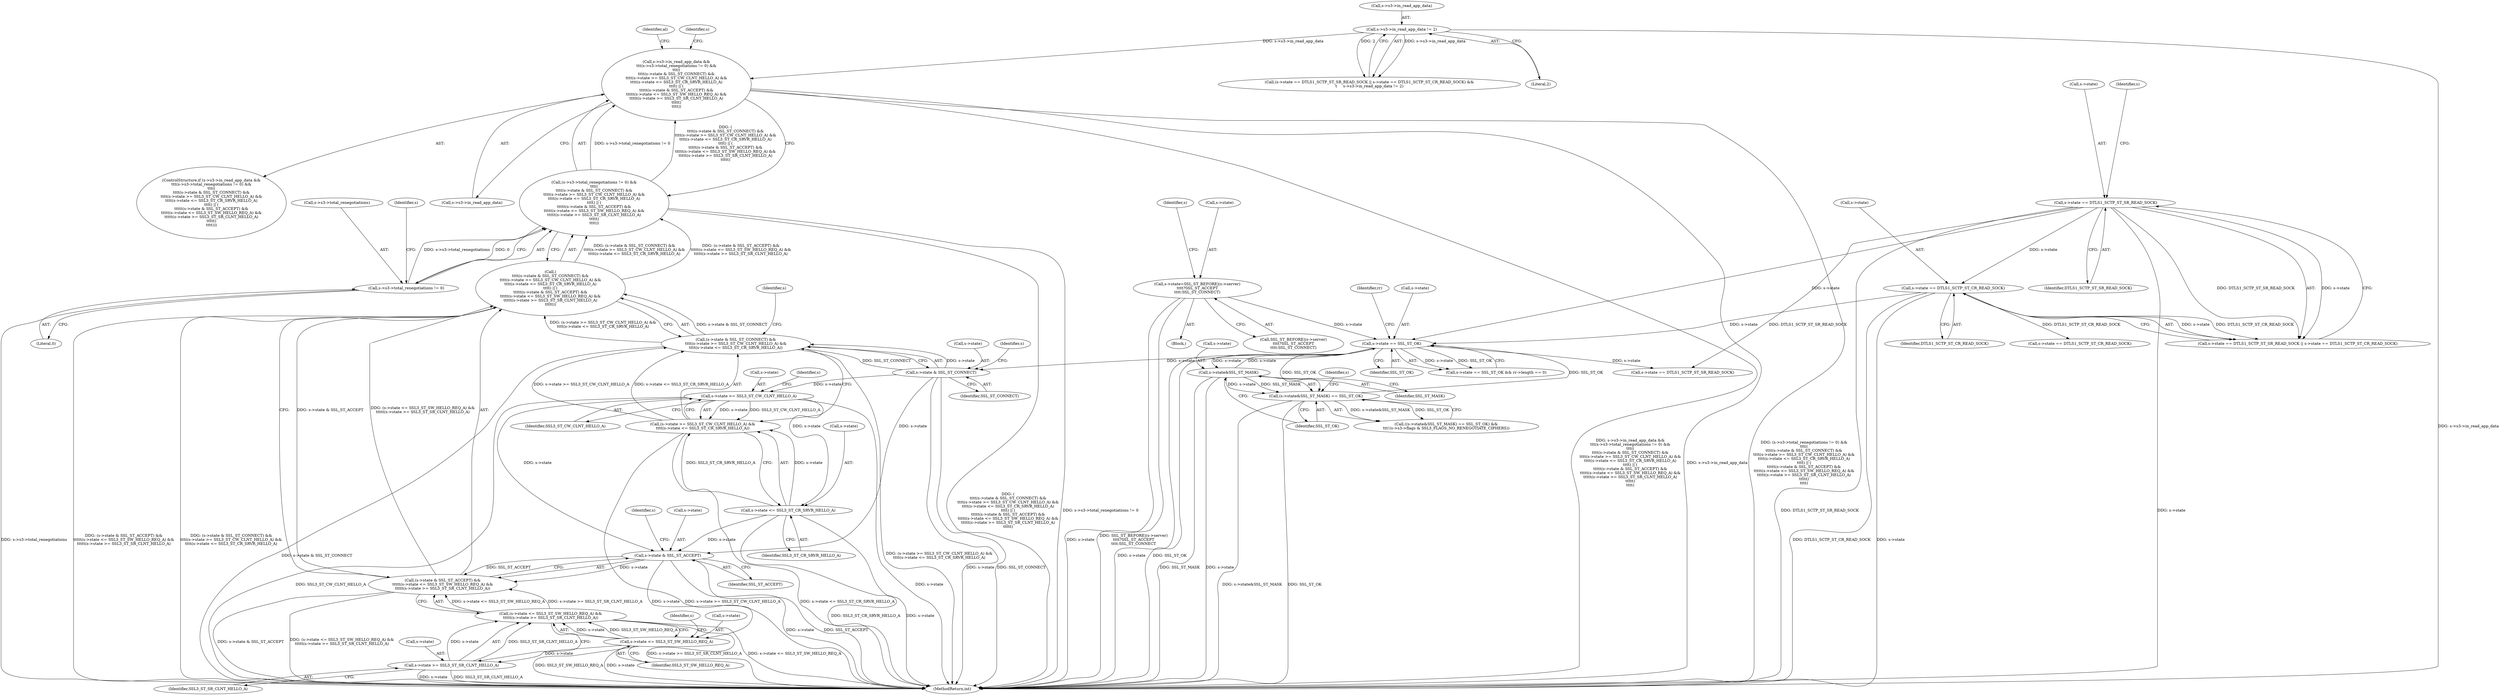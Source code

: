 digraph "0_openssl_103b171d8fc282ef435f8de9afbf7782e312961f_3@API" {
"1001629" [label="(Call,s->s3->in_read_app_data &&\n\t\t\t(s->s3->total_renegotiations != 0) &&\n\t\t\t((\n\t\t\t\t(s->state & SSL_ST_CONNECT) &&\n\t\t\t\t(s->state >= SSL3_ST_CW_CLNT_HELLO_A) &&\n\t\t\t\t(s->state <= SSL3_ST_CR_SRVR_HELLO_A)\n\t\t\t\t) || (\n\t\t\t\t\t(s->state & SSL_ST_ACCEPT) &&\n\t\t\t\t\t(s->state <= SSL3_ST_SW_HELLO_REQ_A) &&\n\t\t\t\t\t(s->state >= SSL3_ST_SR_CLNT_HELLO_A)\n\t\t\t\t\t)\n\t\t\t\t))"];
"1000249" [label="(Call,s->s3->in_read_app_data != 2)"];
"1001635" [label="(Call,(s->s3->total_renegotiations != 0) &&\n\t\t\t((\n\t\t\t\t(s->state & SSL_ST_CONNECT) &&\n\t\t\t\t(s->state >= SSL3_ST_CW_CLNT_HELLO_A) &&\n\t\t\t\t(s->state <= SSL3_ST_CR_SRVR_HELLO_A)\n\t\t\t\t) || (\n\t\t\t\t\t(s->state & SSL_ST_ACCEPT) &&\n\t\t\t\t\t(s->state <= SSL3_ST_SW_HELLO_REQ_A) &&\n\t\t\t\t\t(s->state >= SSL3_ST_SR_CLNT_HELLO_A)\n\t\t\t\t\t)\n\t\t\t\t))"];
"1001636" [label="(Call,s->s3->total_renegotiations != 0)"];
"1001643" [label="(Call,(\n\t\t\t\t(s->state & SSL_ST_CONNECT) &&\n\t\t\t\t(s->state >= SSL3_ST_CW_CLNT_HELLO_A) &&\n\t\t\t\t(s->state <= SSL3_ST_CR_SRVR_HELLO_A)\n\t\t\t\t) || (\n\t\t\t\t\t(s->state & SSL_ST_ACCEPT) &&\n\t\t\t\t\t(s->state <= SSL3_ST_SW_HELLO_REQ_A) &&\n\t\t\t\t\t(s->state >= SSL3_ST_SR_CLNT_HELLO_A)\n\t\t\t\t\t))"];
"1001644" [label="(Call,(s->state & SSL_ST_CONNECT) &&\n\t\t\t\t(s->state >= SSL3_ST_CW_CLNT_HELLO_A) &&\n\t\t\t\t(s->state <= SSL3_ST_CR_SRVR_HELLO_A))"];
"1001645" [label="(Call,s->state & SSL_ST_CONNECT)"];
"1000294" [label="(Call,s->state == SSL_ST_OK)"];
"1001496" [label="(Call,s->state&SSL_ST_MASK)"];
"1001511" [label="(Call,s->state=SSL_ST_BEFORE|(s->server)\n\t\t\t\t?SSL_ST_ACCEPT\n\t\t\t\t:SSL_ST_CONNECT)"];
"1000239" [label="(Call,s->state == DTLS1_SCTP_ST_SR_READ_SOCK)"];
"1000244" [label="(Call,s->state == DTLS1_SCTP_ST_CR_READ_SOCK)"];
"1001495" [label="(Call,(s->state&SSL_ST_MASK) == SSL_ST_OK)"];
"1001650" [label="(Call,(s->state >= SSL3_ST_CW_CLNT_HELLO_A) &&\n\t\t\t\t(s->state <= SSL3_ST_CR_SRVR_HELLO_A))"];
"1001651" [label="(Call,s->state >= SSL3_ST_CW_CLNT_HELLO_A)"];
"1001656" [label="(Call,s->state <= SSL3_ST_CR_SRVR_HELLO_A)"];
"1001661" [label="(Call,(s->state & SSL_ST_ACCEPT) &&\n\t\t\t\t\t(s->state <= SSL3_ST_SW_HELLO_REQ_A) &&\n\t\t\t\t\t(s->state >= SSL3_ST_SR_CLNT_HELLO_A))"];
"1001662" [label="(Call,s->state & SSL_ST_ACCEPT)"];
"1001667" [label="(Call,(s->state <= SSL3_ST_SW_HELLO_REQ_A) &&\n\t\t\t\t\t(s->state >= SSL3_ST_SR_CLNT_HELLO_A))"];
"1001668" [label="(Call,s->state <= SSL3_ST_SW_HELLO_REQ_A)"];
"1001673" [label="(Call,s->state >= SSL3_ST_SR_CLNT_HELLO_A)"];
"1000255" [label="(Literal,2)"];
"1000294" [label="(Call,s->state == SSL_ST_OK)"];
"1001646" [label="(Call,s->state)"];
"1001682" [label="(Identifier,s)"];
"1001629" [label="(Call,s->s3->in_read_app_data &&\n\t\t\t(s->s3->total_renegotiations != 0) &&\n\t\t\t((\n\t\t\t\t(s->state & SSL_ST_CONNECT) &&\n\t\t\t\t(s->state >= SSL3_ST_CW_CLNT_HELLO_A) &&\n\t\t\t\t(s->state <= SSL3_ST_CR_SRVR_HELLO_A)\n\t\t\t\t) || (\n\t\t\t\t\t(s->state & SSL_ST_ACCEPT) &&\n\t\t\t\t\t(s->state <= SSL3_ST_SW_HELLO_REQ_A) &&\n\t\t\t\t\t(s->state >= SSL3_ST_SR_CLNT_HELLO_A)\n\t\t\t\t\t)\n\t\t\t\t))"];
"1001692" [label="(Identifier,al)"];
"1001643" [label="(Call,(\n\t\t\t\t(s->state & SSL_ST_CONNECT) &&\n\t\t\t\t(s->state >= SSL3_ST_CW_CLNT_HELLO_A) &&\n\t\t\t\t(s->state <= SSL3_ST_CR_SRVR_HELLO_A)\n\t\t\t\t) || (\n\t\t\t\t\t(s->state & SSL_ST_ACCEPT) &&\n\t\t\t\t\t(s->state <= SSL3_ST_SW_HELLO_REQ_A) &&\n\t\t\t\t\t(s->state >= SSL3_ST_SR_CLNT_HELLO_A)\n\t\t\t\t\t))"];
"1001628" [label="(ControlStructure,if (s->s3->in_read_app_data &&\n\t\t\t(s->s3->total_renegotiations != 0) &&\n\t\t\t((\n\t\t\t\t(s->state & SSL_ST_CONNECT) &&\n\t\t\t\t(s->state >= SSL3_ST_CW_CLNT_HELLO_A) &&\n\t\t\t\t(s->state <= SSL3_ST_CR_SRVR_HELLO_A)\n\t\t\t\t) || (\n\t\t\t\t\t(s->state & SSL_ST_ACCEPT) &&\n\t\t\t\t\t(s->state <= SSL3_ST_SW_HELLO_REQ_A) &&\n\t\t\t\t\t(s->state >= SSL3_ST_SR_CLNT_HELLO_A)\n\t\t\t\t\t)\n\t\t\t\t)))"];
"1001661" [label="(Call,(s->state & SSL_ST_ACCEPT) &&\n\t\t\t\t\t(s->state <= SSL3_ST_SW_HELLO_REQ_A) &&\n\t\t\t\t\t(s->state >= SSL3_ST_SR_CLNT_HELLO_A))"];
"1001664" [label="(Identifier,s)"];
"1001653" [label="(Identifier,s)"];
"1000239" [label="(Call,s->state == DTLS1_SCTP_ST_SR_READ_SOCK)"];
"1001494" [label="(Call,((s->state&SSL_ST_MASK) == SSL_ST_OK) &&\n\t\t\t!(s->s3->flags & SSL3_FLAGS_NO_RENEGOTIATE_CIPHERS))"];
"1001673" [label="(Call,s->state >= SSL3_ST_SR_CLNT_HELLO_A)"];
"1001637" [label="(Call,s->s3->total_renegotiations)"];
"1001511" [label="(Call,s->state=SSL_ST_BEFORE|(s->server)\n\t\t\t\t?SSL_ST_ACCEPT\n\t\t\t\t:SSL_ST_CONNECT)"];
"1001500" [label="(Identifier,SSL_ST_MASK)"];
"1000584" [label="(Call,s->state == DTLS1_SCTP_ST_CR_READ_SOCK)"];
"1001675" [label="(Identifier,s)"];
"1001651" [label="(Call,s->state >= SSL3_ST_CW_CLNT_HELLO_A)"];
"1001630" [label="(Call,s->s3->in_read_app_data)"];
"1000295" [label="(Call,s->state)"];
"1001642" [label="(Literal,0)"];
"1001635" [label="(Call,(s->s3->total_renegotiations != 0) &&\n\t\t\t((\n\t\t\t\t(s->state & SSL_ST_CONNECT) &&\n\t\t\t\t(s->state >= SSL3_ST_CW_CLNT_HELLO_A) &&\n\t\t\t\t(s->state <= SSL3_ST_CR_SRVR_HELLO_A)\n\t\t\t\t) || (\n\t\t\t\t\t(s->state & SSL_ST_ACCEPT) &&\n\t\t\t\t\t(s->state <= SSL3_ST_SW_HELLO_REQ_A) &&\n\t\t\t\t\t(s->state >= SSL3_ST_SR_CLNT_HELLO_A)\n\t\t\t\t\t)\n\t\t\t\t))"];
"1001525" [label="(Identifier,s)"];
"1001649" [label="(Identifier,SSL_ST_CONNECT)"];
"1001515" [label="(Call,SSL_ST_BEFORE|(s->server)\n\t\t\t\t?SSL_ST_ACCEPT\n\t\t\t\t:SSL_ST_CONNECT)"];
"1000250" [label="(Call,s->s3->in_read_app_data)"];
"1000240" [label="(Call,s->state)"];
"1001663" [label="(Call,s->state)"];
"1001510" [label="(Block,)"];
"1001512" [label="(Call,s->state)"];
"1001636" [label="(Call,s->s3->total_renegotiations != 0)"];
"1001670" [label="(Identifier,s)"];
"1000248" [label="(Identifier,DTLS1_SCTP_ST_CR_READ_SOCK)"];
"1001674" [label="(Call,s->state)"];
"1001707" [label="(MethodReturn,int)"];
"1001666" [label="(Identifier,SSL_ST_ACCEPT)"];
"1000244" [label="(Call,s->state == DTLS1_SCTP_ST_CR_READ_SOCK)"];
"1000249" [label="(Call,s->s3->in_read_app_data != 2)"];
"1001658" [label="(Identifier,s)"];
"1001672" [label="(Identifier,SSL3_ST_SW_HELLO_REQ_A)"];
"1001506" [label="(Identifier,s)"];
"1000301" [label="(Identifier,rr)"];
"1001669" [label="(Call,s->state)"];
"1000579" [label="(Call,s->state == DTLS1_SCTP_ST_SR_READ_SOCK)"];
"1001495" [label="(Call,(s->state&SSL_ST_MASK) == SSL_ST_OK)"];
"1001501" [label="(Identifier,SSL_ST_OK)"];
"1000245" [label="(Call,s->state)"];
"1000237" [label="(Call,(s->state == DTLS1_SCTP_ST_SR_READ_SOCK || s->state == DTLS1_SCTP_ST_CR_READ_SOCK) &&\n\t     s->s3->in_read_app_data != 2)"];
"1001662" [label="(Call,s->state & SSL_ST_ACCEPT)"];
"1000298" [label="(Identifier,SSL_ST_OK)"];
"1001667" [label="(Call,(s->state <= SSL3_ST_SW_HELLO_REQ_A) &&\n\t\t\t\t\t(s->state >= SSL3_ST_SR_CLNT_HELLO_A))"];
"1000238" [label="(Call,s->state == DTLS1_SCTP_ST_SR_READ_SOCK || s->state == DTLS1_SCTP_ST_CR_READ_SOCK)"];
"1001496" [label="(Call,s->state&SSL_ST_MASK)"];
"1001644" [label="(Call,(s->state & SSL_ST_CONNECT) &&\n\t\t\t\t(s->state >= SSL3_ST_CW_CLNT_HELLO_A) &&\n\t\t\t\t(s->state <= SSL3_ST_CR_SRVR_HELLO_A))"];
"1000293" [label="(Call,s->state == SSL_ST_OK && rr->length == 0)"];
"1001647" [label="(Identifier,s)"];
"1001645" [label="(Call,s->state & SSL_ST_CONNECT)"];
"1000243" [label="(Identifier,DTLS1_SCTP_ST_SR_READ_SOCK)"];
"1001655" [label="(Identifier,SSL3_ST_CW_CLNT_HELLO_A)"];
"1001677" [label="(Identifier,SSL3_ST_SR_CLNT_HELLO_A)"];
"1001650" [label="(Call,(s->state >= SSL3_ST_CW_CLNT_HELLO_A) &&\n\t\t\t\t(s->state <= SSL3_ST_CR_SRVR_HELLO_A))"];
"1000246" [label="(Identifier,s)"];
"1001656" [label="(Call,s->state <= SSL3_ST_CR_SRVR_HELLO_A)"];
"1001652" [label="(Call,s->state)"];
"1001660" [label="(Identifier,SSL3_ST_CR_SRVR_HELLO_A)"];
"1001668" [label="(Call,s->state <= SSL3_ST_SW_HELLO_REQ_A)"];
"1001497" [label="(Call,s->state)"];
"1001657" [label="(Call,s->state)"];
"1001629" -> "1001628"  [label="AST: "];
"1001629" -> "1001630"  [label="CFG: "];
"1001629" -> "1001635"  [label="CFG: "];
"1001630" -> "1001629"  [label="AST: "];
"1001635" -> "1001629"  [label="AST: "];
"1001682" -> "1001629"  [label="CFG: "];
"1001692" -> "1001629"  [label="CFG: "];
"1001629" -> "1001707"  [label="DDG: (s->s3->total_renegotiations != 0) &&\n\t\t\t((\n\t\t\t\t(s->state & SSL_ST_CONNECT) &&\n\t\t\t\t(s->state >= SSL3_ST_CW_CLNT_HELLO_A) &&\n\t\t\t\t(s->state <= SSL3_ST_CR_SRVR_HELLO_A)\n\t\t\t\t) || (\n\t\t\t\t\t(s->state & SSL_ST_ACCEPT) &&\n\t\t\t\t\t(s->state <= SSL3_ST_SW_HELLO_REQ_A) &&\n\t\t\t\t\t(s->state >= SSL3_ST_SR_CLNT_HELLO_A)\n\t\t\t\t\t)\n\t\t\t\t)"];
"1001629" -> "1001707"  [label="DDG: s->s3->in_read_app_data &&\n\t\t\t(s->s3->total_renegotiations != 0) &&\n\t\t\t((\n\t\t\t\t(s->state & SSL_ST_CONNECT) &&\n\t\t\t\t(s->state >= SSL3_ST_CW_CLNT_HELLO_A) &&\n\t\t\t\t(s->state <= SSL3_ST_CR_SRVR_HELLO_A)\n\t\t\t\t) || (\n\t\t\t\t\t(s->state & SSL_ST_ACCEPT) &&\n\t\t\t\t\t(s->state <= SSL3_ST_SW_HELLO_REQ_A) &&\n\t\t\t\t\t(s->state >= SSL3_ST_SR_CLNT_HELLO_A)\n\t\t\t\t\t)\n\t\t\t\t)"];
"1001629" -> "1001707"  [label="DDG: s->s3->in_read_app_data"];
"1000249" -> "1001629"  [label="DDG: s->s3->in_read_app_data"];
"1001635" -> "1001629"  [label="DDG: s->s3->total_renegotiations != 0"];
"1001635" -> "1001629"  [label="DDG: (\n\t\t\t\t(s->state & SSL_ST_CONNECT) &&\n\t\t\t\t(s->state >= SSL3_ST_CW_CLNT_HELLO_A) &&\n\t\t\t\t(s->state <= SSL3_ST_CR_SRVR_HELLO_A)\n\t\t\t\t) || (\n\t\t\t\t\t(s->state & SSL_ST_ACCEPT) &&\n\t\t\t\t\t(s->state <= SSL3_ST_SW_HELLO_REQ_A) &&\n\t\t\t\t\t(s->state >= SSL3_ST_SR_CLNT_HELLO_A)\n\t\t\t\t\t)"];
"1000249" -> "1000237"  [label="AST: "];
"1000249" -> "1000255"  [label="CFG: "];
"1000250" -> "1000249"  [label="AST: "];
"1000255" -> "1000249"  [label="AST: "];
"1000237" -> "1000249"  [label="CFG: "];
"1000249" -> "1001707"  [label="DDG: s->s3->in_read_app_data"];
"1000249" -> "1000237"  [label="DDG: s->s3->in_read_app_data"];
"1000249" -> "1000237"  [label="DDG: 2"];
"1001635" -> "1001636"  [label="CFG: "];
"1001635" -> "1001643"  [label="CFG: "];
"1001636" -> "1001635"  [label="AST: "];
"1001643" -> "1001635"  [label="AST: "];
"1001635" -> "1001707"  [label="DDG: (\n\t\t\t\t(s->state & SSL_ST_CONNECT) &&\n\t\t\t\t(s->state >= SSL3_ST_CW_CLNT_HELLO_A) &&\n\t\t\t\t(s->state <= SSL3_ST_CR_SRVR_HELLO_A)\n\t\t\t\t) || (\n\t\t\t\t\t(s->state & SSL_ST_ACCEPT) &&\n\t\t\t\t\t(s->state <= SSL3_ST_SW_HELLO_REQ_A) &&\n\t\t\t\t\t(s->state >= SSL3_ST_SR_CLNT_HELLO_A)\n\t\t\t\t\t)"];
"1001635" -> "1001707"  [label="DDG: s->s3->total_renegotiations != 0"];
"1001636" -> "1001635"  [label="DDG: s->s3->total_renegotiations"];
"1001636" -> "1001635"  [label="DDG: 0"];
"1001643" -> "1001635"  [label="DDG: (s->state & SSL_ST_CONNECT) &&\n\t\t\t\t(s->state >= SSL3_ST_CW_CLNT_HELLO_A) &&\n\t\t\t\t(s->state <= SSL3_ST_CR_SRVR_HELLO_A)"];
"1001643" -> "1001635"  [label="DDG: (s->state & SSL_ST_ACCEPT) &&\n\t\t\t\t\t(s->state <= SSL3_ST_SW_HELLO_REQ_A) &&\n\t\t\t\t\t(s->state >= SSL3_ST_SR_CLNT_HELLO_A)"];
"1001636" -> "1001642"  [label="CFG: "];
"1001637" -> "1001636"  [label="AST: "];
"1001642" -> "1001636"  [label="AST: "];
"1001647" -> "1001636"  [label="CFG: "];
"1001636" -> "1001707"  [label="DDG: s->s3->total_renegotiations"];
"1001643" -> "1001644"  [label="CFG: "];
"1001643" -> "1001661"  [label="CFG: "];
"1001644" -> "1001643"  [label="AST: "];
"1001661" -> "1001643"  [label="AST: "];
"1001643" -> "1001707"  [label="DDG: (s->state & SSL_ST_CONNECT) &&\n\t\t\t\t(s->state >= SSL3_ST_CW_CLNT_HELLO_A) &&\n\t\t\t\t(s->state <= SSL3_ST_CR_SRVR_HELLO_A)"];
"1001643" -> "1001707"  [label="DDG: (s->state & SSL_ST_ACCEPT) &&\n\t\t\t\t\t(s->state <= SSL3_ST_SW_HELLO_REQ_A) &&\n\t\t\t\t\t(s->state >= SSL3_ST_SR_CLNT_HELLO_A)"];
"1001644" -> "1001643"  [label="DDG: s->state & SSL_ST_CONNECT"];
"1001644" -> "1001643"  [label="DDG: (s->state >= SSL3_ST_CW_CLNT_HELLO_A) &&\n\t\t\t\t(s->state <= SSL3_ST_CR_SRVR_HELLO_A)"];
"1001661" -> "1001643"  [label="DDG: s->state & SSL_ST_ACCEPT"];
"1001661" -> "1001643"  [label="DDG: (s->state <= SSL3_ST_SW_HELLO_REQ_A) &&\n\t\t\t\t\t(s->state >= SSL3_ST_SR_CLNT_HELLO_A)"];
"1001644" -> "1001645"  [label="CFG: "];
"1001644" -> "1001650"  [label="CFG: "];
"1001645" -> "1001644"  [label="AST: "];
"1001650" -> "1001644"  [label="AST: "];
"1001664" -> "1001644"  [label="CFG: "];
"1001644" -> "1001707"  [label="DDG: s->state & SSL_ST_CONNECT"];
"1001644" -> "1001707"  [label="DDG: (s->state >= SSL3_ST_CW_CLNT_HELLO_A) &&\n\t\t\t\t(s->state <= SSL3_ST_CR_SRVR_HELLO_A)"];
"1001645" -> "1001644"  [label="DDG: s->state"];
"1001645" -> "1001644"  [label="DDG: SSL_ST_CONNECT"];
"1001650" -> "1001644"  [label="DDG: s->state >= SSL3_ST_CW_CLNT_HELLO_A"];
"1001650" -> "1001644"  [label="DDG: s->state <= SSL3_ST_CR_SRVR_HELLO_A"];
"1001645" -> "1001649"  [label="CFG: "];
"1001646" -> "1001645"  [label="AST: "];
"1001649" -> "1001645"  [label="AST: "];
"1001653" -> "1001645"  [label="CFG: "];
"1001645" -> "1001707"  [label="DDG: SSL_ST_CONNECT"];
"1001645" -> "1001707"  [label="DDG: s->state"];
"1000294" -> "1001645"  [label="DDG: s->state"];
"1001645" -> "1001651"  [label="DDG: s->state"];
"1001645" -> "1001662"  [label="DDG: s->state"];
"1000294" -> "1000293"  [label="AST: "];
"1000294" -> "1000298"  [label="CFG: "];
"1000295" -> "1000294"  [label="AST: "];
"1000298" -> "1000294"  [label="AST: "];
"1000301" -> "1000294"  [label="CFG: "];
"1000293" -> "1000294"  [label="CFG: "];
"1000294" -> "1001707"  [label="DDG: SSL_ST_OK"];
"1000294" -> "1001707"  [label="DDG: s->state"];
"1000294" -> "1000293"  [label="DDG: s->state"];
"1000294" -> "1000293"  [label="DDG: SSL_ST_OK"];
"1001496" -> "1000294"  [label="DDG: s->state"];
"1001511" -> "1000294"  [label="DDG: s->state"];
"1000239" -> "1000294"  [label="DDG: s->state"];
"1000244" -> "1000294"  [label="DDG: s->state"];
"1001495" -> "1000294"  [label="DDG: SSL_ST_OK"];
"1000294" -> "1000579"  [label="DDG: s->state"];
"1000294" -> "1001496"  [label="DDG: s->state"];
"1000294" -> "1001495"  [label="DDG: SSL_ST_OK"];
"1001496" -> "1001495"  [label="AST: "];
"1001496" -> "1001500"  [label="CFG: "];
"1001497" -> "1001496"  [label="AST: "];
"1001500" -> "1001496"  [label="AST: "];
"1001501" -> "1001496"  [label="CFG: "];
"1001496" -> "1001707"  [label="DDG: s->state"];
"1001496" -> "1001707"  [label="DDG: SSL_ST_MASK"];
"1001496" -> "1001495"  [label="DDG: s->state"];
"1001496" -> "1001495"  [label="DDG: SSL_ST_MASK"];
"1001511" -> "1001510"  [label="AST: "];
"1001511" -> "1001515"  [label="CFG: "];
"1001512" -> "1001511"  [label="AST: "];
"1001515" -> "1001511"  [label="AST: "];
"1001525" -> "1001511"  [label="CFG: "];
"1001511" -> "1001707"  [label="DDG: s->state"];
"1001511" -> "1001707"  [label="DDG: SSL_ST_BEFORE|(s->server)\n\t\t\t\t?SSL_ST_ACCEPT\n\t\t\t\t:SSL_ST_CONNECT"];
"1000239" -> "1000238"  [label="AST: "];
"1000239" -> "1000243"  [label="CFG: "];
"1000240" -> "1000239"  [label="AST: "];
"1000243" -> "1000239"  [label="AST: "];
"1000246" -> "1000239"  [label="CFG: "];
"1000238" -> "1000239"  [label="CFG: "];
"1000239" -> "1001707"  [label="DDG: s->state"];
"1000239" -> "1001707"  [label="DDG: DTLS1_SCTP_ST_SR_READ_SOCK"];
"1000239" -> "1000238"  [label="DDG: s->state"];
"1000239" -> "1000238"  [label="DDG: DTLS1_SCTP_ST_SR_READ_SOCK"];
"1000239" -> "1000244"  [label="DDG: s->state"];
"1000239" -> "1000579"  [label="DDG: DTLS1_SCTP_ST_SR_READ_SOCK"];
"1000244" -> "1000238"  [label="AST: "];
"1000244" -> "1000248"  [label="CFG: "];
"1000245" -> "1000244"  [label="AST: "];
"1000248" -> "1000244"  [label="AST: "];
"1000238" -> "1000244"  [label="CFG: "];
"1000244" -> "1001707"  [label="DDG: DTLS1_SCTP_ST_CR_READ_SOCK"];
"1000244" -> "1001707"  [label="DDG: s->state"];
"1000244" -> "1000238"  [label="DDG: s->state"];
"1000244" -> "1000238"  [label="DDG: DTLS1_SCTP_ST_CR_READ_SOCK"];
"1000244" -> "1000584"  [label="DDG: DTLS1_SCTP_ST_CR_READ_SOCK"];
"1001495" -> "1001494"  [label="AST: "];
"1001495" -> "1001501"  [label="CFG: "];
"1001501" -> "1001495"  [label="AST: "];
"1001506" -> "1001495"  [label="CFG: "];
"1001494" -> "1001495"  [label="CFG: "];
"1001495" -> "1001707"  [label="DDG: s->state&SSL_ST_MASK"];
"1001495" -> "1001707"  [label="DDG: SSL_ST_OK"];
"1001495" -> "1001494"  [label="DDG: s->state&SSL_ST_MASK"];
"1001495" -> "1001494"  [label="DDG: SSL_ST_OK"];
"1001650" -> "1001651"  [label="CFG: "];
"1001650" -> "1001656"  [label="CFG: "];
"1001651" -> "1001650"  [label="AST: "];
"1001656" -> "1001650"  [label="AST: "];
"1001650" -> "1001707"  [label="DDG: s->state >= SSL3_ST_CW_CLNT_HELLO_A"];
"1001650" -> "1001707"  [label="DDG: s->state <= SSL3_ST_CR_SRVR_HELLO_A"];
"1001651" -> "1001650"  [label="DDG: s->state"];
"1001651" -> "1001650"  [label="DDG: SSL3_ST_CW_CLNT_HELLO_A"];
"1001656" -> "1001650"  [label="DDG: s->state"];
"1001656" -> "1001650"  [label="DDG: SSL3_ST_CR_SRVR_HELLO_A"];
"1001651" -> "1001655"  [label="CFG: "];
"1001652" -> "1001651"  [label="AST: "];
"1001655" -> "1001651"  [label="AST: "];
"1001658" -> "1001651"  [label="CFG: "];
"1001651" -> "1001707"  [label="DDG: SSL3_ST_CW_CLNT_HELLO_A"];
"1001651" -> "1001707"  [label="DDG: s->state"];
"1001651" -> "1001656"  [label="DDG: s->state"];
"1001651" -> "1001662"  [label="DDG: s->state"];
"1001656" -> "1001660"  [label="CFG: "];
"1001657" -> "1001656"  [label="AST: "];
"1001660" -> "1001656"  [label="AST: "];
"1001656" -> "1001707"  [label="DDG: SSL3_ST_CR_SRVR_HELLO_A"];
"1001656" -> "1001707"  [label="DDG: s->state"];
"1001656" -> "1001662"  [label="DDG: s->state"];
"1001661" -> "1001662"  [label="CFG: "];
"1001661" -> "1001667"  [label="CFG: "];
"1001662" -> "1001661"  [label="AST: "];
"1001667" -> "1001661"  [label="AST: "];
"1001661" -> "1001707"  [label="DDG: s->state & SSL_ST_ACCEPT"];
"1001661" -> "1001707"  [label="DDG: (s->state <= SSL3_ST_SW_HELLO_REQ_A) &&\n\t\t\t\t\t(s->state >= SSL3_ST_SR_CLNT_HELLO_A)"];
"1001662" -> "1001661"  [label="DDG: s->state"];
"1001662" -> "1001661"  [label="DDG: SSL_ST_ACCEPT"];
"1001667" -> "1001661"  [label="DDG: s->state <= SSL3_ST_SW_HELLO_REQ_A"];
"1001667" -> "1001661"  [label="DDG: s->state >= SSL3_ST_SR_CLNT_HELLO_A"];
"1001662" -> "1001666"  [label="CFG: "];
"1001663" -> "1001662"  [label="AST: "];
"1001666" -> "1001662"  [label="AST: "];
"1001670" -> "1001662"  [label="CFG: "];
"1001662" -> "1001707"  [label="DDG: SSL_ST_ACCEPT"];
"1001662" -> "1001707"  [label="DDG: s->state"];
"1001662" -> "1001668"  [label="DDG: s->state"];
"1001667" -> "1001668"  [label="CFG: "];
"1001667" -> "1001673"  [label="CFG: "];
"1001668" -> "1001667"  [label="AST: "];
"1001673" -> "1001667"  [label="AST: "];
"1001667" -> "1001707"  [label="DDG: s->state >= SSL3_ST_SR_CLNT_HELLO_A"];
"1001667" -> "1001707"  [label="DDG: s->state <= SSL3_ST_SW_HELLO_REQ_A"];
"1001668" -> "1001667"  [label="DDG: s->state"];
"1001668" -> "1001667"  [label="DDG: SSL3_ST_SW_HELLO_REQ_A"];
"1001673" -> "1001667"  [label="DDG: s->state"];
"1001673" -> "1001667"  [label="DDG: SSL3_ST_SR_CLNT_HELLO_A"];
"1001668" -> "1001672"  [label="CFG: "];
"1001669" -> "1001668"  [label="AST: "];
"1001672" -> "1001668"  [label="AST: "];
"1001675" -> "1001668"  [label="CFG: "];
"1001668" -> "1001707"  [label="DDG: s->state"];
"1001668" -> "1001707"  [label="DDG: SSL3_ST_SW_HELLO_REQ_A"];
"1001668" -> "1001673"  [label="DDG: s->state"];
"1001673" -> "1001677"  [label="CFG: "];
"1001674" -> "1001673"  [label="AST: "];
"1001677" -> "1001673"  [label="AST: "];
"1001673" -> "1001707"  [label="DDG: s->state"];
"1001673" -> "1001707"  [label="DDG: SSL3_ST_SR_CLNT_HELLO_A"];
}
